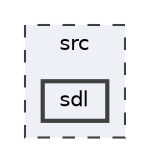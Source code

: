 digraph "/home/zakelm912/PAP_5/PAP-projet/src/sdl"
{
 // LATEX_PDF_SIZE
  bgcolor="transparent";
  edge [fontname=Helvetica,fontsize=10,labelfontname=Helvetica,labelfontsize=10];
  node [fontname=Helvetica,fontsize=10,shape=box,height=0.2,width=0.4];
  compound=true
  subgraph clusterdir_68267d1309a1af8e8297ef4c3efbcdba {
    graph [ bgcolor="#edf0f7", pencolor="grey25", label="src", fontname=Helvetica,fontsize=10 style="filled,dashed", URL="dir_68267d1309a1af8e8297ef4c3efbcdba.html",tooltip=""]
  dir_40988668acd171a89cddbb9743a487a4 [label="sdl", fillcolor="#edf0f7", color="grey25", style="filled,bold", URL="dir_40988668acd171a89cddbb9743a487a4.html",tooltip=""];
  }
}
